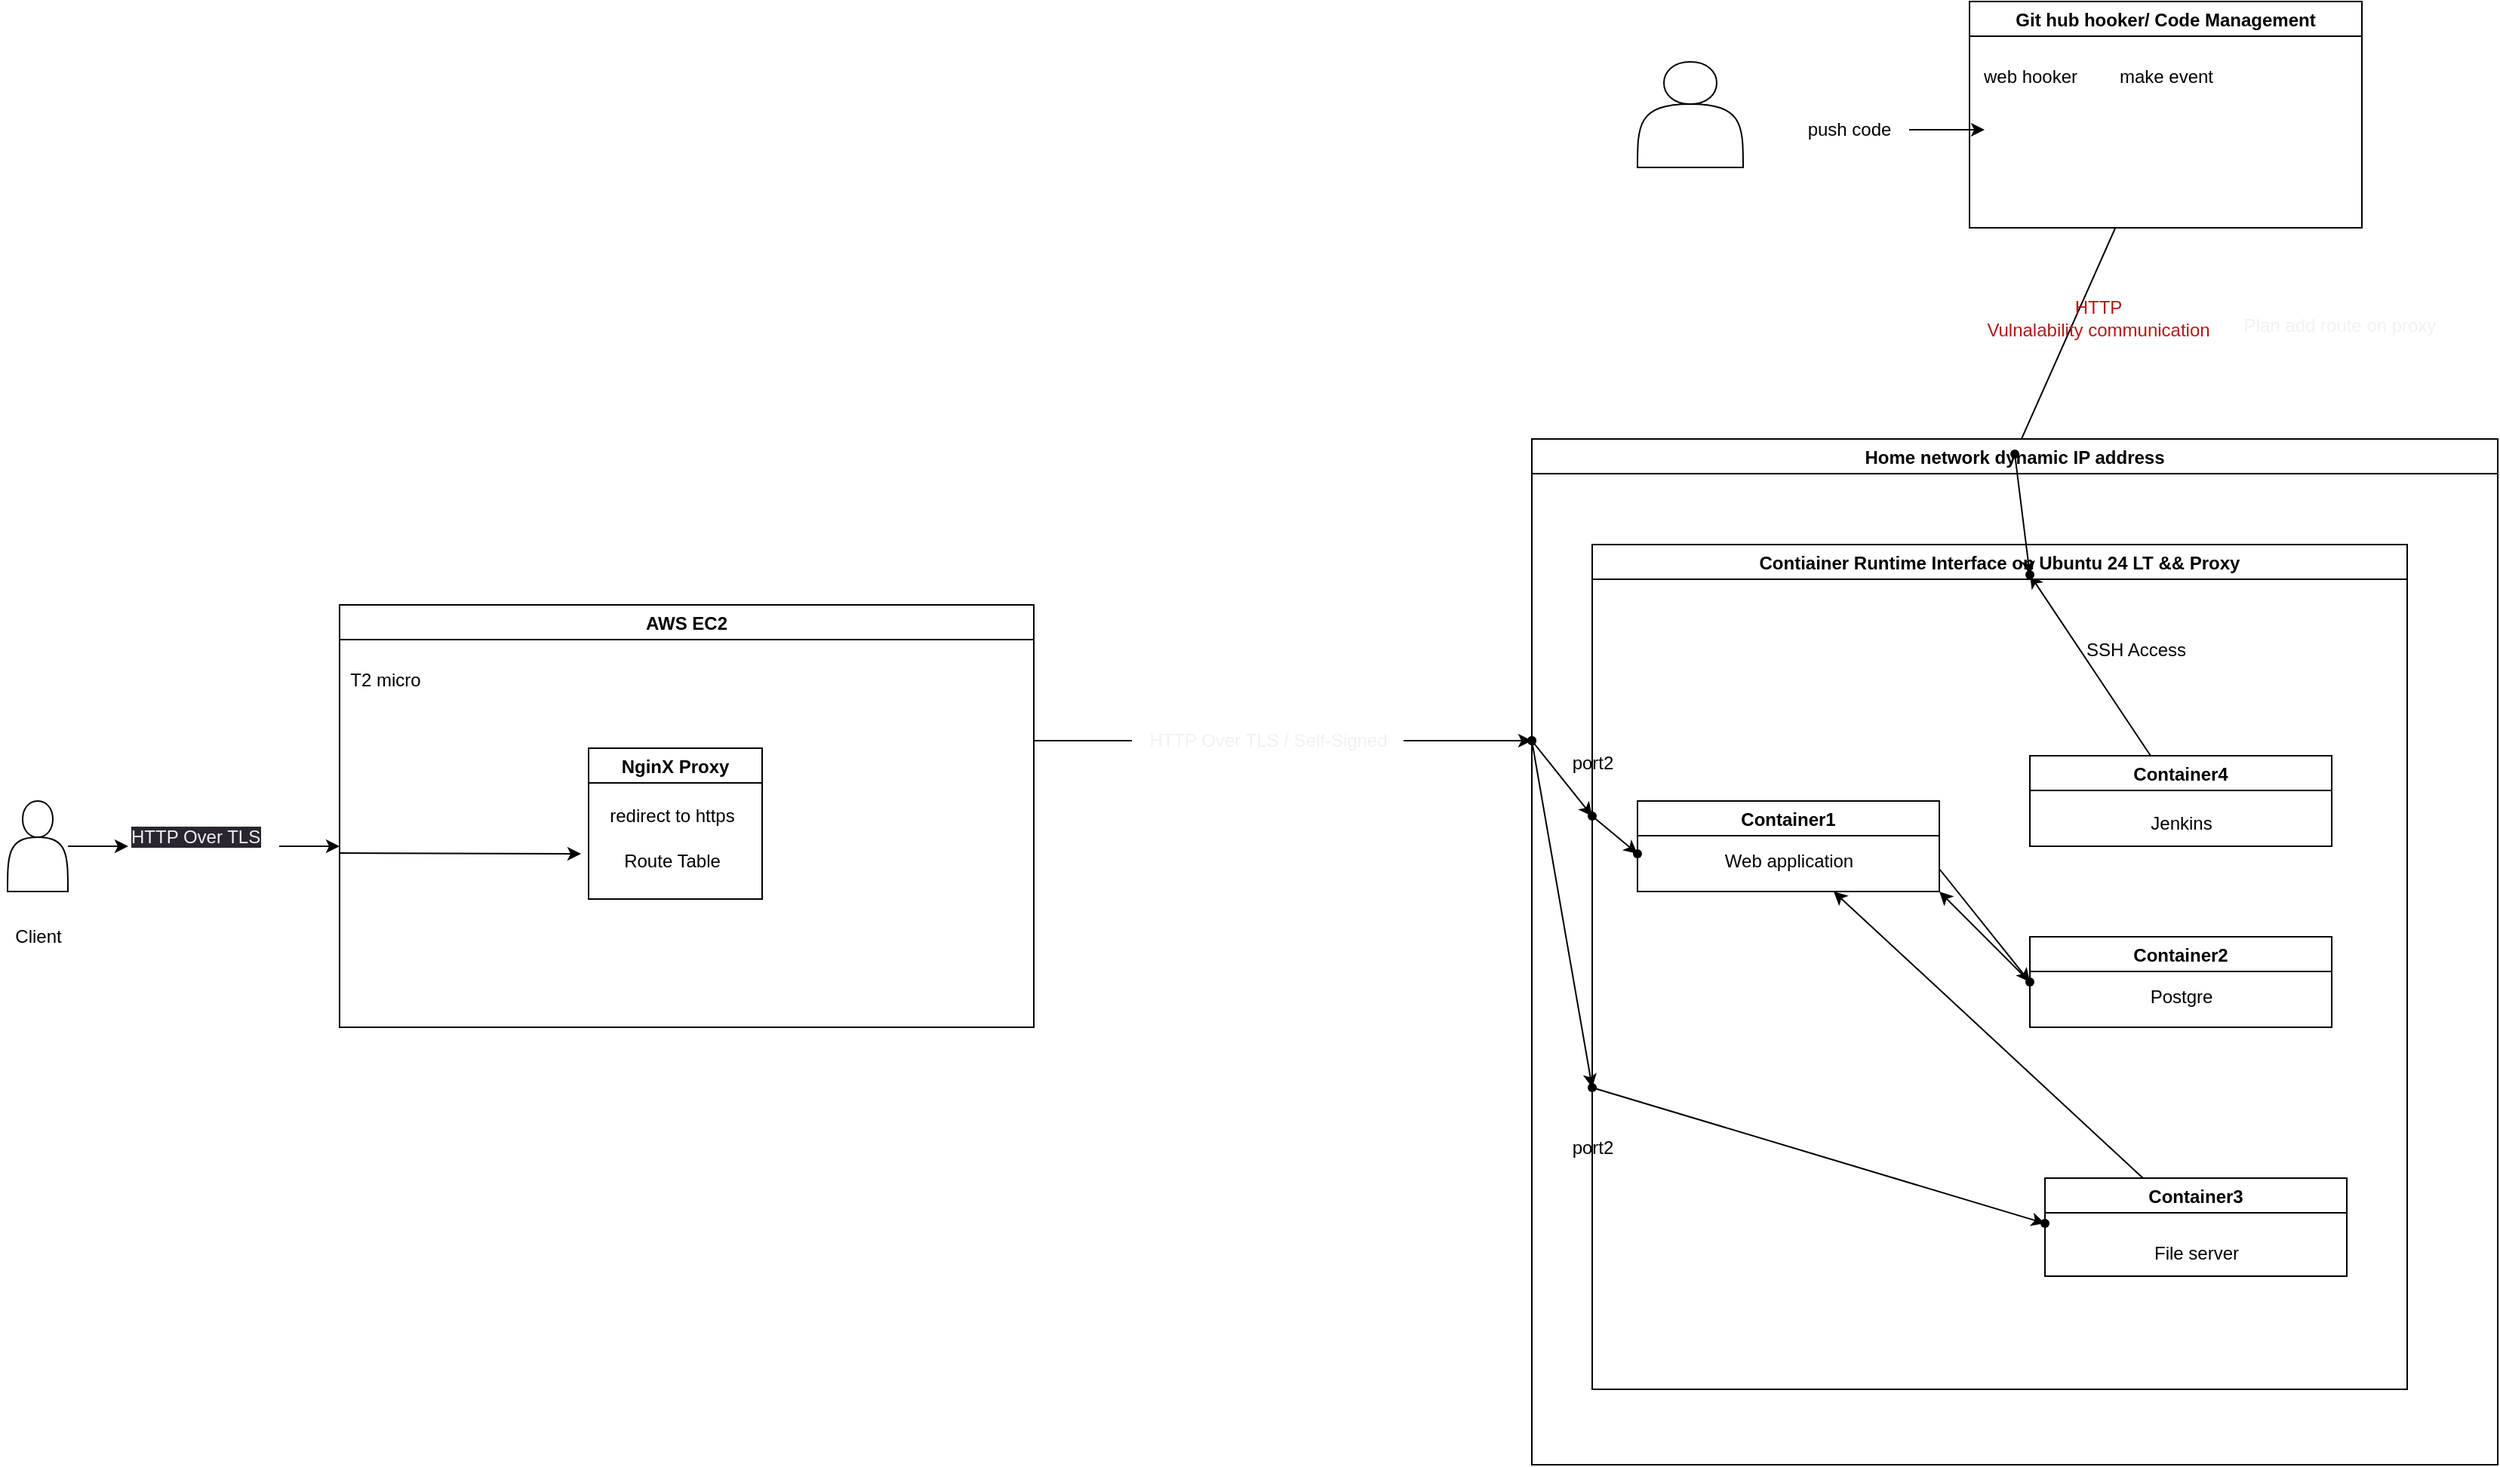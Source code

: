 <mxfile>
    <diagram id="-DER0UVd-RKUZU5HvLdn" name="Page-1">
        <mxGraphModel dx="2652" dy="1667" grid="1" gridSize="10" guides="1" tooltips="1" connect="1" arrows="1" fold="1" page="1" pageScale="1" pageWidth="850" pageHeight="1100" math="0" shadow="0">
            <root>
                <mxCell id="0"/>
                <mxCell id="1" parent="0"/>
                <mxCell id="18" value="" style="edgeStyle=none;html=1;" parent="1" source="2" target="17" edge="1">
                    <mxGeometry relative="1" as="geometry"/>
                </mxCell>
                <mxCell id="2" value="Container4" style="swimlane;" parent="1" vertex="1">
                    <mxGeometry x="530" y="210" width="200" height="60" as="geometry"/>
                </mxCell>
                <mxCell id="6" value="Jenkins" style="text;html=1;align=center;verticalAlign=middle;resizable=0;points=[];autosize=1;strokeColor=none;fillColor=none;" parent="2" vertex="1">
                    <mxGeometry x="70" y="30" width="60" height="30" as="geometry"/>
                </mxCell>
                <mxCell id="54" value="" style="edgeStyle=none;html=1;fontColor=default;" parent="1" source="3" edge="1">
                    <mxGeometry relative="1" as="geometry">
                        <mxPoint x="400" y="300" as="targetPoint"/>
                    </mxGeometry>
                </mxCell>
                <mxCell id="3" value="Container3" style="swimlane;" parent="1" vertex="1">
                    <mxGeometry x="540" y="490" width="200" height="65" as="geometry"/>
                </mxCell>
                <mxCell id="10" value="File server" style="text;html=1;align=center;verticalAlign=middle;resizable=0;points=[];autosize=1;strokeColor=none;fillColor=none;" parent="3" vertex="1">
                    <mxGeometry x="60" y="35" width="80" height="30" as="geometry"/>
                </mxCell>
                <mxCell id="15" value="" style="edgeStyle=none;html=1;exitX=0.5;exitY=0.8;exitDx=0;exitDy=0;exitPerimeter=0;entryX=1;entryY=1;entryDx=0;entryDy=0;" parent="1" source="13" target="5" edge="1">
                    <mxGeometry relative="1" as="geometry">
                        <mxPoint x="470" y="370" as="targetPoint"/>
                    </mxGeometry>
                </mxCell>
                <mxCell id="4" value="Container2" style="swimlane;" parent="1" vertex="1">
                    <mxGeometry x="530" y="330" width="200" height="60" as="geometry"/>
                </mxCell>
                <mxCell id="8" value="Postgre" style="text;html=1;align=center;verticalAlign=middle;resizable=0;points=[];autosize=1;strokeColor=none;fillColor=none;" parent="4" vertex="1">
                    <mxGeometry x="70" y="25" width="60" height="30" as="geometry"/>
                </mxCell>
                <mxCell id="14" value="" style="edgeStyle=none;html=1;exitX=1;exitY=0.75;exitDx=0;exitDy=0;" parent="1" source="5" target="13" edge="1">
                    <mxGeometry relative="1" as="geometry"/>
                </mxCell>
                <mxCell id="13" value="" style="shape=waypoint;sketch=0;size=6;pointerEvents=1;points=[];fillColor=default;resizable=0;rotatable=0;perimeter=centerPerimeter;snapToPoint=1;fontStyle=1;startSize=23;" parent="1" vertex="1">
                    <mxGeometry x="520" y="350" width="20" height="20" as="geometry"/>
                </mxCell>
                <mxCell id="16" value="Contiainer Runtime Interface on Ubuntu 24 LT &amp;&amp; Proxy" style="swimlane;" parent="1" vertex="1">
                    <mxGeometry x="240" y="70" width="540" height="560" as="geometry"/>
                </mxCell>
                <mxCell id="17" value="" style="shape=waypoint;sketch=0;size=6;pointerEvents=1;points=[];fillColor=default;resizable=0;rotatable=0;perimeter=centerPerimeter;snapToPoint=1;fontStyle=1;startSize=23;" parent="16" vertex="1">
                    <mxGeometry x="280" y="10" width="20" height="20" as="geometry"/>
                </mxCell>
                <mxCell id="70" value="port2" style="text;html=1;align=center;verticalAlign=middle;resizable=0;points=[];autosize=1;strokeColor=none;fillColor=none;fontColor=default;" parent="16" vertex="1">
                    <mxGeometry x="-25" y="385" width="50" height="30" as="geometry"/>
                </mxCell>
                <mxCell id="19" value="SSH Access" style="text;html=1;align=center;verticalAlign=middle;resizable=0;points=[];autosize=1;strokeColor=none;fillColor=none;" parent="1" vertex="1">
                    <mxGeometry x="555" y="125" width="90" height="30" as="geometry"/>
                </mxCell>
                <mxCell id="23" value="" style="edgeStyle=none;html=1;" parent="1" source="20" target="22" edge="1">
                    <mxGeometry relative="1" as="geometry"/>
                </mxCell>
                <mxCell id="20" value="Git hub hooker/ Code Management" style="swimlane;" parent="1" vertex="1">
                    <mxGeometry x="490" y="-290" width="260" height="150" as="geometry"/>
                </mxCell>
                <mxCell id="82" value="make event&lt;br&gt;" style="text;html=1;align=center;verticalAlign=middle;resizable=0;points=[];autosize=1;strokeColor=none;fillColor=none;fontColor=default;" parent="20" vertex="1">
                    <mxGeometry x="85" y="35" width="90" height="30" as="geometry"/>
                </mxCell>
                <mxCell id="21" value="Home network dynamic IP address" style="swimlane;" parent="1" vertex="1">
                    <mxGeometry x="200" width="640" height="680" as="geometry"/>
                </mxCell>
                <mxCell id="22" value="" style="shape=waypoint;sketch=0;size=6;pointerEvents=1;points=[];fillColor=default;resizable=0;rotatable=0;perimeter=centerPerimeter;snapToPoint=1;fontStyle=1;startSize=23;" parent="21" vertex="1">
                    <mxGeometry x="310" width="20" height="20" as="geometry"/>
                </mxCell>
                <mxCell id="52" value="" style="edgeStyle=none;html=1;fontColor=default;" parent="21" source="49" target="51" edge="1">
                    <mxGeometry relative="1" as="geometry"/>
                </mxCell>
                <mxCell id="49" value="" style="shape=waypoint;sketch=0;size=6;pointerEvents=1;points=[];fillColor=default;resizable=0;rotatable=0;perimeter=centerPerimeter;snapToPoint=1;fontStyle=1;startSize=23;" parent="21" vertex="1">
                    <mxGeometry x="30" y="240" width="20" height="20" as="geometry"/>
                </mxCell>
                <mxCell id="66" value="" style="edgeStyle=none;html=1;fontColor=default;" parent="21" source="63" target="65" edge="1">
                    <mxGeometry relative="1" as="geometry"/>
                </mxCell>
                <mxCell id="63" value="" style="shape=waypoint;sketch=0;size=6;pointerEvents=1;points=[];fillColor=none;resizable=0;rotatable=0;perimeter=centerPerimeter;snapToPoint=1;" parent="21" vertex="1">
                    <mxGeometry x="-10" y="190" width="20" height="20" as="geometry"/>
                </mxCell>
                <mxCell id="69" value="" style="edgeStyle=none;html=1;fontColor=default;" parent="21" source="65" target="68" edge="1">
                    <mxGeometry relative="1" as="geometry"/>
                </mxCell>
                <mxCell id="65" value="" style="shape=waypoint;sketch=0;size=6;pointerEvents=1;points=[];fillColor=none;resizable=0;rotatable=0;perimeter=centerPerimeter;snapToPoint=1;" parent="21" vertex="1">
                    <mxGeometry x="30" y="420" width="20" height="20" as="geometry"/>
                </mxCell>
                <mxCell id="5" value="Container1" style="swimlane;" parent="21" vertex="1">
                    <mxGeometry x="70" y="240" width="200" height="60" as="geometry"/>
                </mxCell>
                <mxCell id="7" value="Web application" style="text;html=1;align=center;verticalAlign=middle;resizable=0;points=[];autosize=1;strokeColor=none;fillColor=none;" parent="5" vertex="1">
                    <mxGeometry x="45" y="25" width="110" height="30" as="geometry"/>
                </mxCell>
                <mxCell id="51" value="" style="shape=waypoint;sketch=0;size=6;pointerEvents=1;points=[];fillColor=default;resizable=0;rotatable=0;perimeter=centerPerimeter;snapToPoint=1;fontStyle=1;startSize=23;" parent="5" vertex="1">
                    <mxGeometry x="-10" y="25" width="20" height="20" as="geometry"/>
                </mxCell>
                <mxCell id="68" value="" style="shape=waypoint;sketch=0;size=6;pointerEvents=1;points=[];fillColor=none;resizable=0;rotatable=0;perimeter=centerPerimeter;snapToPoint=1;" parent="21" vertex="1">
                    <mxGeometry x="330" y="510" width="20" height="20" as="geometry"/>
                </mxCell>
                <mxCell id="71" value="port2" style="text;html=1;align=center;verticalAlign=middle;resizable=0;points=[];autosize=1;strokeColor=none;fillColor=none;fontColor=default;" parent="21" vertex="1">
                    <mxGeometry x="15" y="200" width="50" height="30" as="geometry"/>
                </mxCell>
                <mxCell id="25" value="&lt;font color=&quot;#b31919&quot;&gt;HTTP&lt;br&gt;Vulnalability communication&lt;/font&gt;" style="text;html=1;align=center;verticalAlign=middle;resizable=0;points=[];autosize=1;strokeColor=none;fillColor=none;" parent="1" vertex="1">
                    <mxGeometry x="490" y="-100" width="170" height="40" as="geometry"/>
                </mxCell>
                <mxCell id="33" value="" style="edgeStyle=none;html=1;fontColor=default;startArrow=none;" parent="1" source="34" target="32" edge="1">
                    <mxGeometry relative="1" as="geometry"/>
                </mxCell>
                <mxCell id="26" value="AWS EC2" style="swimlane;fontColor=default;" parent="1" vertex="1">
                    <mxGeometry x="-590" y="110" width="460" height="280" as="geometry"/>
                </mxCell>
                <mxCell id="28" value="NginX Proxy" style="swimlane;fontColor=default;" parent="26" vertex="1">
                    <mxGeometry x="165" y="95" width="115" height="100" as="geometry"/>
                </mxCell>
                <mxCell id="73" value="redirect to https" style="text;html=1;align=center;verticalAlign=middle;resizable=0;points=[];autosize=1;strokeColor=none;fillColor=none;fontColor=default;" parent="28" vertex="1">
                    <mxGeometry y="30" width="110" height="30" as="geometry"/>
                </mxCell>
                <mxCell id="74" value="Route Table" style="text;html=1;align=center;verticalAlign=middle;resizable=0;points=[];autosize=1;strokeColor=none;fillColor=none;fontColor=default;" parent="28" vertex="1">
                    <mxGeometry x="10" y="60" width="90" height="30" as="geometry"/>
                </mxCell>
                <mxCell id="75" style="edgeStyle=none;html=1;fontColor=default;" parent="26" edge="1">
                    <mxGeometry relative="1" as="geometry">
                        <mxPoint x="160" y="165" as="targetPoint"/>
                        <mxPoint y="164.5" as="sourcePoint"/>
                    </mxGeometry>
                </mxCell>
                <mxCell id="27" value="T2 micro" style="text;html=1;align=center;verticalAlign=middle;resizable=0;points=[];autosize=1;strokeColor=none;fillColor=none;fontColor=default;" parent="1" vertex="1">
                    <mxGeometry x="-595" y="145" width="70" height="30" as="geometry"/>
                </mxCell>
                <mxCell id="50" value="" style="edgeStyle=none;html=1;fontColor=default;" parent="1" source="32" target="49" edge="1">
                    <mxGeometry relative="1" as="geometry"/>
                </mxCell>
                <mxCell id="32" value="" style="shape=waypoint;sketch=0;size=6;pointerEvents=1;points=[];fillColor=default;resizable=0;rotatable=0;perimeter=centerPerimeter;snapToPoint=1;fontStyle=1;startSize=23;" parent="1" vertex="1">
                    <mxGeometry x="190" y="190" width="20" height="20" as="geometry"/>
                </mxCell>
                <mxCell id="35" value="" style="edgeStyle=none;html=1;fontColor=default;endArrow=none;" parent="1" target="34" edge="1">
                    <mxGeometry relative="1" as="geometry">
                        <mxPoint x="-130" y="200" as="sourcePoint"/>
                        <mxPoint x="200" y="200" as="targetPoint"/>
                    </mxGeometry>
                </mxCell>
                <mxCell id="34" value="&lt;font color=&quot;#f2f2f2&quot;&gt;HTTP Over TLS / Self-Signed&lt;br&gt;&lt;/font&gt;" style="text;html=1;align=center;verticalAlign=middle;resizable=0;points=[];autosize=1;strokeColor=none;fillColor=none;" parent="1" vertex="1">
                    <mxGeometry x="-65" y="185" width="180" height="30" as="geometry"/>
                </mxCell>
                <mxCell id="40" style="edgeStyle=none;html=1;fontColor=default;" parent="1" source="38" edge="1">
                    <mxGeometry relative="1" as="geometry">
                        <mxPoint x="-590" y="270" as="targetPoint"/>
                    </mxGeometry>
                </mxCell>
                <mxCell id="38" value="&lt;span style=&quot;color: rgb(240, 240, 240); font-family: Helvetica; font-size: 12px; font-style: normal; font-variant-ligatures: normal; font-variant-caps: normal; font-weight: 400; letter-spacing: normal; orphans: 2; text-align: center; text-indent: 0px; text-transform: none; widows: 2; word-spacing: 0px; -webkit-text-stroke-width: 0px; background-color: rgb(42, 37, 47); text-decoration-thickness: initial; text-decoration-style: initial; text-decoration-color: initial; float: none; display: inline !important;&quot;&gt;HTTP Over TLS&lt;/span&gt;" style="text;whiteSpace=wrap;html=1;fontColor=default;" parent="1" vertex="1">
                    <mxGeometry x="-730" y="250" width="100" height="40" as="geometry"/>
                </mxCell>
                <mxCell id="43" style="edgeStyle=none;html=1;entryX=0;entryY=0.5;entryDx=0;entryDy=0;fontColor=default;" parent="1" source="42" target="38" edge="1">
                    <mxGeometry relative="1" as="geometry"/>
                </mxCell>
                <mxCell id="42" value="" style="shape=actor;whiteSpace=wrap;html=1;fontColor=default;" parent="1" vertex="1">
                    <mxGeometry x="-810" y="240" width="40" height="60" as="geometry"/>
                </mxCell>
                <mxCell id="44" value="Client" style="text;html=1;align=center;verticalAlign=middle;resizable=0;points=[];autosize=1;strokeColor=none;fillColor=none;fontColor=default;" parent="1" vertex="1">
                    <mxGeometry x="-815" y="315" width="50" height="30" as="geometry"/>
                </mxCell>
                <mxCell id="47" style="edgeStyle=none;html=1;entryX=0.1;entryY=-0.25;entryDx=0;entryDy=0;entryPerimeter=0;fontColor=default;" parent="1" source="22" target="17" edge="1">
                    <mxGeometry relative="1" as="geometry"/>
                </mxCell>
                <mxCell id="76" value="" style="shape=actor;whiteSpace=wrap;html=1;fontColor=default;" parent="1" vertex="1">
                    <mxGeometry x="270" y="-250" width="70" height="70" as="geometry"/>
                </mxCell>
                <mxCell id="78" style="edgeStyle=none;html=1;fontColor=default;" parent="1" source="77" edge="1">
                    <mxGeometry relative="1" as="geometry">
                        <mxPoint x="500" y="-205" as="targetPoint"/>
                    </mxGeometry>
                </mxCell>
                <mxCell id="77" value="push code" style="text;html=1;align=center;verticalAlign=middle;resizable=0;points=[];autosize=1;strokeColor=none;fillColor=none;fontColor=default;" parent="1" vertex="1">
                    <mxGeometry x="370" y="-220" width="80" height="30" as="geometry"/>
                </mxCell>
                <mxCell id="80" value="web hooker" style="text;html=1;align=center;verticalAlign=middle;resizable=0;points=[];autosize=1;strokeColor=none;fillColor=none;fontColor=default;" parent="1" vertex="1">
                    <mxGeometry x="485" y="-255" width="90" height="30" as="geometry"/>
                </mxCell>
                <mxCell id="85" value="Plan add route on proxy" style="text;html=1;align=center;verticalAlign=middle;resizable=0;points=[];autosize=1;strokeColor=none;fillColor=none;fontColor=#f2f2f2;" vertex="1" parent="1">
                    <mxGeometry x="660" y="-90" width="150" height="30" as="geometry"/>
                </mxCell>
            </root>
        </mxGraphModel>
    </diagram>
</mxfile>